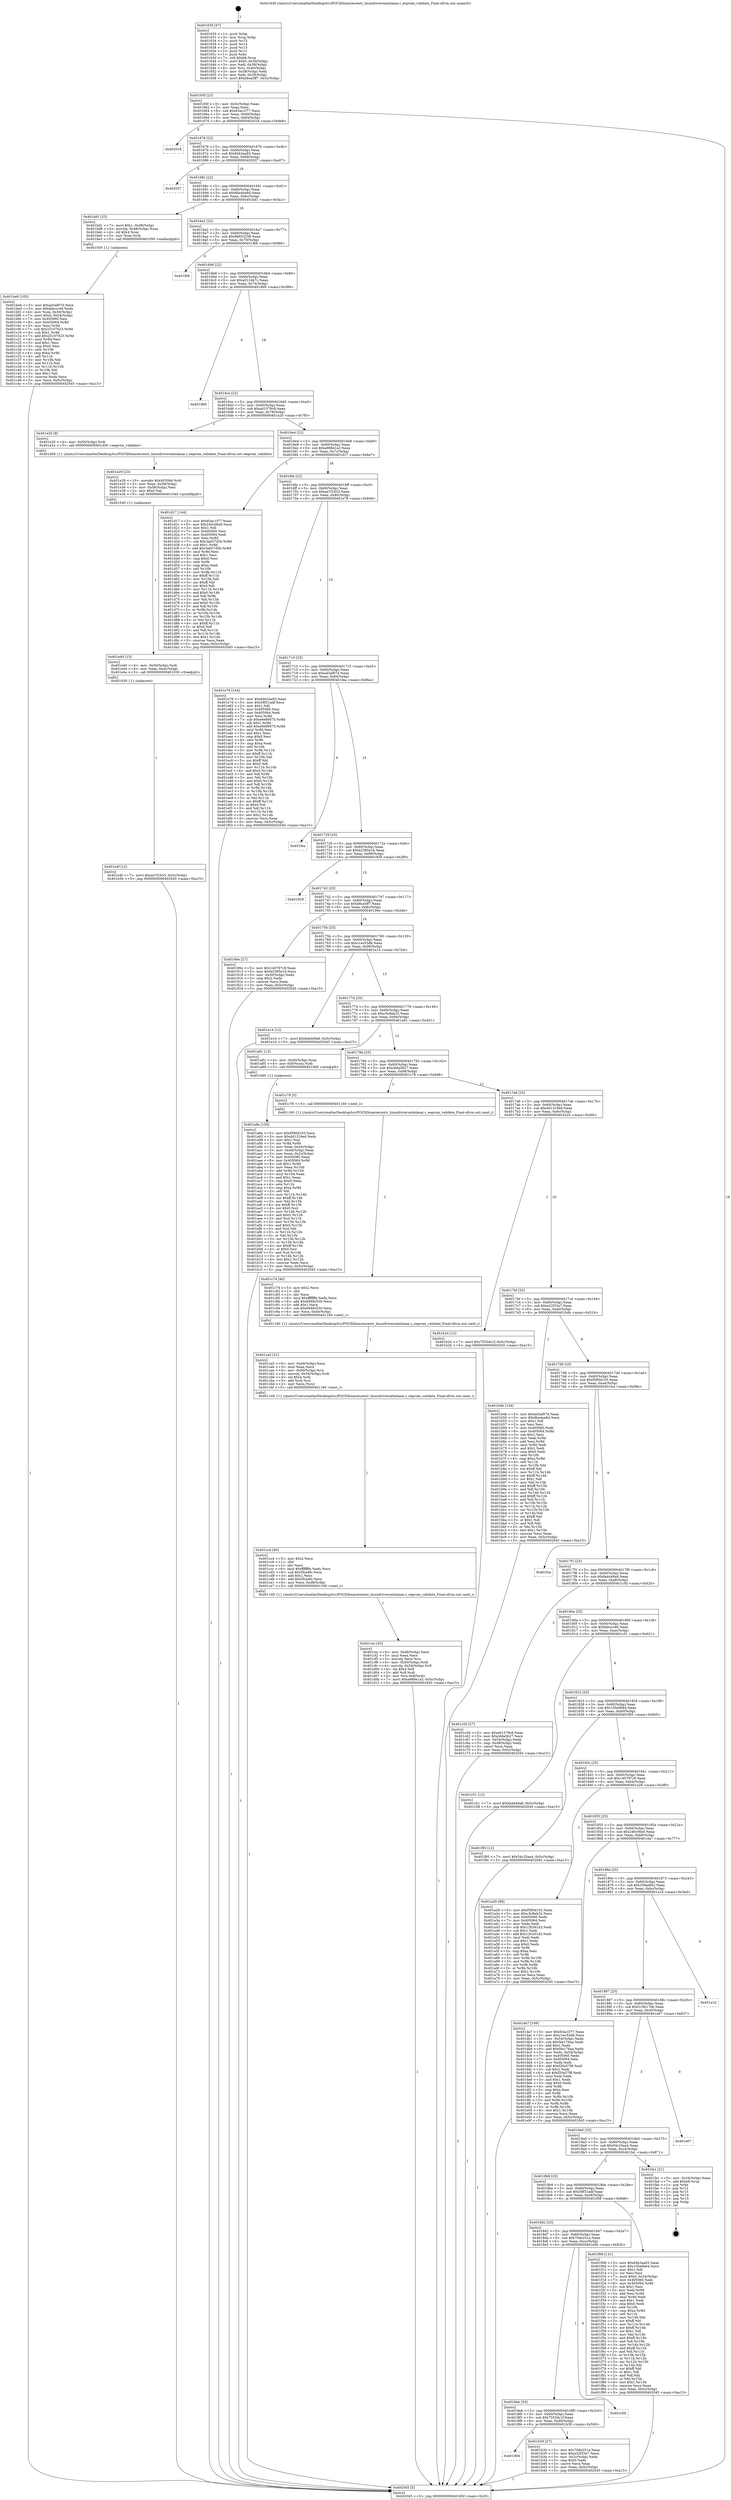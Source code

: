 digraph "0x401630" {
  label = "0x401630 (/mnt/c/Users/mathe/Desktop/tcc/POCII/binaries/extr_linuxdriversatmlanai.c_eeprom_validate_Final-ollvm.out::main(0))"
  labelloc = "t"
  node[shape=record]

  Entry [label="",width=0.3,height=0.3,shape=circle,fillcolor=black,style=filled]
  "0x40165f" [label="{
     0x40165f [23]\l
     | [instrs]\l
     &nbsp;&nbsp;0x40165f \<+3\>: mov -0x5c(%rbp),%eax\l
     &nbsp;&nbsp;0x401662 \<+2\>: mov %eax,%ecx\l
     &nbsp;&nbsp;0x401664 \<+6\>: sub $0x83ac1f77,%ecx\l
     &nbsp;&nbsp;0x40166a \<+3\>: mov %eax,-0x60(%rbp)\l
     &nbsp;&nbsp;0x40166d \<+3\>: mov %ecx,-0x64(%rbp)\l
     &nbsp;&nbsp;0x401670 \<+6\>: je 0000000000402018 \<main+0x9e8\>\l
  }"]
  "0x402018" [label="{
     0x402018\l
  }", style=dashed]
  "0x401676" [label="{
     0x401676 [22]\l
     | [instrs]\l
     &nbsp;&nbsp;0x401676 \<+5\>: jmp 000000000040167b \<main+0x4b\>\l
     &nbsp;&nbsp;0x40167b \<+3\>: mov -0x60(%rbp),%eax\l
     &nbsp;&nbsp;0x40167e \<+5\>: sub $0x84b3aa93,%eax\l
     &nbsp;&nbsp;0x401683 \<+3\>: mov %eax,-0x68(%rbp)\l
     &nbsp;&nbsp;0x401686 \<+6\>: je 0000000000402037 \<main+0xa07\>\l
  }"]
  Exit [label="",width=0.3,height=0.3,shape=circle,fillcolor=black,style=filled,peripheries=2]
  "0x402037" [label="{
     0x402037\l
  }", style=dashed]
  "0x40168c" [label="{
     0x40168c [22]\l
     | [instrs]\l
     &nbsp;&nbsp;0x40168c \<+5\>: jmp 0000000000401691 \<main+0x61\>\l
     &nbsp;&nbsp;0x401691 \<+3\>: mov -0x60(%rbp),%eax\l
     &nbsp;&nbsp;0x401694 \<+5\>: sub $0x8be4ae6d,%eax\l
     &nbsp;&nbsp;0x401699 \<+3\>: mov %eax,-0x6c(%rbp)\l
     &nbsp;&nbsp;0x40169c \<+6\>: je 0000000000401bd1 \<main+0x5a1\>\l
  }"]
  "0x401e4f" [label="{
     0x401e4f [12]\l
     | [instrs]\l
     &nbsp;&nbsp;0x401e4f \<+7\>: movl $0xaa7f1633,-0x5c(%rbp)\l
     &nbsp;&nbsp;0x401e56 \<+5\>: jmp 0000000000402045 \<main+0xa15\>\l
  }"]
  "0x401bd1" [label="{
     0x401bd1 [23]\l
     | [instrs]\l
     &nbsp;&nbsp;0x401bd1 \<+7\>: movl $0x1,-0x48(%rbp)\l
     &nbsp;&nbsp;0x401bd8 \<+4\>: movslq -0x48(%rbp),%rax\l
     &nbsp;&nbsp;0x401bdc \<+4\>: shl $0x4,%rax\l
     &nbsp;&nbsp;0x401be0 \<+3\>: mov %rax,%rdi\l
     &nbsp;&nbsp;0x401be3 \<+5\>: call 0000000000401050 \<malloc@plt\>\l
     | [calls]\l
     &nbsp;&nbsp;0x401050 \{1\} (unknown)\l
  }"]
  "0x4016a2" [label="{
     0x4016a2 [22]\l
     | [instrs]\l
     &nbsp;&nbsp;0x4016a2 \<+5\>: jmp 00000000004016a7 \<main+0x77\>\l
     &nbsp;&nbsp;0x4016a7 \<+3\>: mov -0x60(%rbp),%eax\l
     &nbsp;&nbsp;0x4016aa \<+5\>: sub $0x9b603238,%eax\l
     &nbsp;&nbsp;0x4016af \<+3\>: mov %eax,-0x70(%rbp)\l
     &nbsp;&nbsp;0x4016b2 \<+6\>: je 0000000000401fb6 \<main+0x986\>\l
  }"]
  "0x401e40" [label="{
     0x401e40 [15]\l
     | [instrs]\l
     &nbsp;&nbsp;0x401e40 \<+4\>: mov -0x50(%rbp),%rdi\l
     &nbsp;&nbsp;0x401e44 \<+6\>: mov %eax,-0xdc(%rbp)\l
     &nbsp;&nbsp;0x401e4a \<+5\>: call 0000000000401030 \<free@plt\>\l
     | [calls]\l
     &nbsp;&nbsp;0x401030 \{1\} (unknown)\l
  }"]
  "0x401fb6" [label="{
     0x401fb6\l
  }", style=dashed]
  "0x4016b8" [label="{
     0x4016b8 [22]\l
     | [instrs]\l
     &nbsp;&nbsp;0x4016b8 \<+5\>: jmp 00000000004016bd \<main+0x8d\>\l
     &nbsp;&nbsp;0x4016bd \<+3\>: mov -0x60(%rbp),%eax\l
     &nbsp;&nbsp;0x4016c0 \<+5\>: sub $0xa0124b7c,%eax\l
     &nbsp;&nbsp;0x4016c5 \<+3\>: mov %eax,-0x74(%rbp)\l
     &nbsp;&nbsp;0x4016c8 \<+6\>: je 00000000004019b9 \<main+0x389\>\l
  }"]
  "0x401e29" [label="{
     0x401e29 [23]\l
     | [instrs]\l
     &nbsp;&nbsp;0x401e29 \<+10\>: movabs $0x4030b6,%rdi\l
     &nbsp;&nbsp;0x401e33 \<+3\>: mov %eax,-0x58(%rbp)\l
     &nbsp;&nbsp;0x401e36 \<+3\>: mov -0x58(%rbp),%esi\l
     &nbsp;&nbsp;0x401e39 \<+2\>: mov $0x0,%al\l
     &nbsp;&nbsp;0x401e3b \<+5\>: call 0000000000401040 \<printf@plt\>\l
     | [calls]\l
     &nbsp;&nbsp;0x401040 \{1\} (unknown)\l
  }"]
  "0x4019b9" [label="{
     0x4019b9\l
  }", style=dashed]
  "0x4016ce" [label="{
     0x4016ce [22]\l
     | [instrs]\l
     &nbsp;&nbsp;0x4016ce \<+5\>: jmp 00000000004016d3 \<main+0xa3\>\l
     &nbsp;&nbsp;0x4016d3 \<+3\>: mov -0x60(%rbp),%eax\l
     &nbsp;&nbsp;0x4016d6 \<+5\>: sub $0xa01579c8,%eax\l
     &nbsp;&nbsp;0x4016db \<+3\>: mov %eax,-0x78(%rbp)\l
     &nbsp;&nbsp;0x4016de \<+6\>: je 0000000000401e20 \<main+0x7f0\>\l
  }"]
  "0x401cec" [label="{
     0x401cec [43]\l
     | [instrs]\l
     &nbsp;&nbsp;0x401cec \<+6\>: mov -0xd8(%rbp),%ecx\l
     &nbsp;&nbsp;0x401cf2 \<+3\>: imul %eax,%ecx\l
     &nbsp;&nbsp;0x401cf5 \<+3\>: movslq %ecx,%rsi\l
     &nbsp;&nbsp;0x401cf8 \<+4\>: mov -0x50(%rbp),%rdi\l
     &nbsp;&nbsp;0x401cfc \<+4\>: movslq -0x54(%rbp),%r8\l
     &nbsp;&nbsp;0x401d00 \<+4\>: shl $0x4,%r8\l
     &nbsp;&nbsp;0x401d04 \<+3\>: add %r8,%rdi\l
     &nbsp;&nbsp;0x401d07 \<+4\>: mov %rsi,0x8(%rdi)\l
     &nbsp;&nbsp;0x401d0b \<+7\>: movl $0xa988e1a3,-0x5c(%rbp)\l
     &nbsp;&nbsp;0x401d12 \<+5\>: jmp 0000000000402045 \<main+0xa15\>\l
  }"]
  "0x401e20" [label="{
     0x401e20 [9]\l
     | [instrs]\l
     &nbsp;&nbsp;0x401e20 \<+4\>: mov -0x50(%rbp),%rdi\l
     &nbsp;&nbsp;0x401e24 \<+5\>: call 0000000000401400 \<eeprom_validate\>\l
     | [calls]\l
     &nbsp;&nbsp;0x401400 \{1\} (/mnt/c/Users/mathe/Desktop/tcc/POCII/binaries/extr_linuxdriversatmlanai.c_eeprom_validate_Final-ollvm.out::eeprom_validate)\l
  }"]
  "0x4016e4" [label="{
     0x4016e4 [22]\l
     | [instrs]\l
     &nbsp;&nbsp;0x4016e4 \<+5\>: jmp 00000000004016e9 \<main+0xb9\>\l
     &nbsp;&nbsp;0x4016e9 \<+3\>: mov -0x60(%rbp),%eax\l
     &nbsp;&nbsp;0x4016ec \<+5\>: sub $0xa988e1a3,%eax\l
     &nbsp;&nbsp;0x4016f1 \<+3\>: mov %eax,-0x7c(%rbp)\l
     &nbsp;&nbsp;0x4016f4 \<+6\>: je 0000000000401d17 \<main+0x6e7\>\l
  }"]
  "0x401cc4" [label="{
     0x401cc4 [40]\l
     | [instrs]\l
     &nbsp;&nbsp;0x401cc4 \<+5\>: mov $0x2,%ecx\l
     &nbsp;&nbsp;0x401cc9 \<+1\>: cltd\l
     &nbsp;&nbsp;0x401cca \<+2\>: idiv %ecx\l
     &nbsp;&nbsp;0x401ccc \<+6\>: imul $0xfffffffe,%edx,%ecx\l
     &nbsp;&nbsp;0x401cd2 \<+6\>: sub $0x5fca4fc,%ecx\l
     &nbsp;&nbsp;0x401cd8 \<+3\>: add $0x1,%ecx\l
     &nbsp;&nbsp;0x401cdb \<+6\>: add $0x5fca4fc,%ecx\l
     &nbsp;&nbsp;0x401ce1 \<+6\>: mov %ecx,-0xd8(%rbp)\l
     &nbsp;&nbsp;0x401ce7 \<+5\>: call 0000000000401160 \<next_i\>\l
     | [calls]\l
     &nbsp;&nbsp;0x401160 \{1\} (/mnt/c/Users/mathe/Desktop/tcc/POCII/binaries/extr_linuxdriversatmlanai.c_eeprom_validate_Final-ollvm.out::next_i)\l
  }"]
  "0x401d17" [label="{
     0x401d17 [144]\l
     | [instrs]\l
     &nbsp;&nbsp;0x401d17 \<+5\>: mov $0x83ac1f77,%eax\l
     &nbsp;&nbsp;0x401d1c \<+5\>: mov $0x240c06a0,%ecx\l
     &nbsp;&nbsp;0x401d21 \<+2\>: mov $0x1,%dl\l
     &nbsp;&nbsp;0x401d23 \<+7\>: mov 0x405060,%esi\l
     &nbsp;&nbsp;0x401d2a \<+7\>: mov 0x405064,%edi\l
     &nbsp;&nbsp;0x401d31 \<+3\>: mov %esi,%r8d\l
     &nbsp;&nbsp;0x401d34 \<+7\>: sub $0x3ab57d5b,%r8d\l
     &nbsp;&nbsp;0x401d3b \<+4\>: sub $0x1,%r8d\l
     &nbsp;&nbsp;0x401d3f \<+7\>: add $0x3ab57d5b,%r8d\l
     &nbsp;&nbsp;0x401d46 \<+4\>: imul %r8d,%esi\l
     &nbsp;&nbsp;0x401d4a \<+3\>: and $0x1,%esi\l
     &nbsp;&nbsp;0x401d4d \<+3\>: cmp $0x0,%esi\l
     &nbsp;&nbsp;0x401d50 \<+4\>: sete %r9b\l
     &nbsp;&nbsp;0x401d54 \<+3\>: cmp $0xa,%edi\l
     &nbsp;&nbsp;0x401d57 \<+4\>: setl %r10b\l
     &nbsp;&nbsp;0x401d5b \<+3\>: mov %r9b,%r11b\l
     &nbsp;&nbsp;0x401d5e \<+4\>: xor $0xff,%r11b\l
     &nbsp;&nbsp;0x401d62 \<+3\>: mov %r10b,%bl\l
     &nbsp;&nbsp;0x401d65 \<+3\>: xor $0xff,%bl\l
     &nbsp;&nbsp;0x401d68 \<+3\>: xor $0x0,%dl\l
     &nbsp;&nbsp;0x401d6b \<+3\>: mov %r11b,%r14b\l
     &nbsp;&nbsp;0x401d6e \<+4\>: and $0x0,%r14b\l
     &nbsp;&nbsp;0x401d72 \<+3\>: and %dl,%r9b\l
     &nbsp;&nbsp;0x401d75 \<+3\>: mov %bl,%r15b\l
     &nbsp;&nbsp;0x401d78 \<+4\>: and $0x0,%r15b\l
     &nbsp;&nbsp;0x401d7c \<+3\>: and %dl,%r10b\l
     &nbsp;&nbsp;0x401d7f \<+3\>: or %r9b,%r14b\l
     &nbsp;&nbsp;0x401d82 \<+3\>: or %r10b,%r15b\l
     &nbsp;&nbsp;0x401d85 \<+3\>: xor %r15b,%r14b\l
     &nbsp;&nbsp;0x401d88 \<+3\>: or %bl,%r11b\l
     &nbsp;&nbsp;0x401d8b \<+4\>: xor $0xff,%r11b\l
     &nbsp;&nbsp;0x401d8f \<+3\>: or $0x0,%dl\l
     &nbsp;&nbsp;0x401d92 \<+3\>: and %dl,%r11b\l
     &nbsp;&nbsp;0x401d95 \<+3\>: or %r11b,%r14b\l
     &nbsp;&nbsp;0x401d98 \<+4\>: test $0x1,%r14b\l
     &nbsp;&nbsp;0x401d9c \<+3\>: cmovne %ecx,%eax\l
     &nbsp;&nbsp;0x401d9f \<+3\>: mov %eax,-0x5c(%rbp)\l
     &nbsp;&nbsp;0x401da2 \<+5\>: jmp 0000000000402045 \<main+0xa15\>\l
  }"]
  "0x4016fa" [label="{
     0x4016fa [22]\l
     | [instrs]\l
     &nbsp;&nbsp;0x4016fa \<+5\>: jmp 00000000004016ff \<main+0xcf\>\l
     &nbsp;&nbsp;0x4016ff \<+3\>: mov -0x60(%rbp),%eax\l
     &nbsp;&nbsp;0x401702 \<+5\>: sub $0xaa7f1633,%eax\l
     &nbsp;&nbsp;0x401707 \<+3\>: mov %eax,-0x80(%rbp)\l
     &nbsp;&nbsp;0x40170a \<+6\>: je 0000000000401e78 \<main+0x848\>\l
  }"]
  "0x401ca5" [label="{
     0x401ca5 [31]\l
     | [instrs]\l
     &nbsp;&nbsp;0x401ca5 \<+6\>: mov -0xd4(%rbp),%ecx\l
     &nbsp;&nbsp;0x401cab \<+3\>: imul %eax,%ecx\l
     &nbsp;&nbsp;0x401cae \<+4\>: mov -0x50(%rbp),%rsi\l
     &nbsp;&nbsp;0x401cb2 \<+4\>: movslq -0x54(%rbp),%rdi\l
     &nbsp;&nbsp;0x401cb6 \<+4\>: shl $0x4,%rdi\l
     &nbsp;&nbsp;0x401cba \<+3\>: add %rdi,%rsi\l
     &nbsp;&nbsp;0x401cbd \<+2\>: mov %ecx,(%rsi)\l
     &nbsp;&nbsp;0x401cbf \<+5\>: call 0000000000401160 \<next_i\>\l
     | [calls]\l
     &nbsp;&nbsp;0x401160 \{1\} (/mnt/c/Users/mathe/Desktop/tcc/POCII/binaries/extr_linuxdriversatmlanai.c_eeprom_validate_Final-ollvm.out::next_i)\l
  }"]
  "0x401e78" [label="{
     0x401e78 [144]\l
     | [instrs]\l
     &nbsp;&nbsp;0x401e78 \<+5\>: mov $0x84b3aa93,%eax\l
     &nbsp;&nbsp;0x401e7d \<+5\>: mov $0x58f31adf,%ecx\l
     &nbsp;&nbsp;0x401e82 \<+2\>: mov $0x1,%dl\l
     &nbsp;&nbsp;0x401e84 \<+7\>: mov 0x405060,%esi\l
     &nbsp;&nbsp;0x401e8b \<+7\>: mov 0x405064,%edi\l
     &nbsp;&nbsp;0x401e92 \<+3\>: mov %esi,%r8d\l
     &nbsp;&nbsp;0x401e95 \<+7\>: sub $0xe6e89075,%r8d\l
     &nbsp;&nbsp;0x401e9c \<+4\>: sub $0x1,%r8d\l
     &nbsp;&nbsp;0x401ea0 \<+7\>: add $0xe6e89075,%r8d\l
     &nbsp;&nbsp;0x401ea7 \<+4\>: imul %r8d,%esi\l
     &nbsp;&nbsp;0x401eab \<+3\>: and $0x1,%esi\l
     &nbsp;&nbsp;0x401eae \<+3\>: cmp $0x0,%esi\l
     &nbsp;&nbsp;0x401eb1 \<+4\>: sete %r9b\l
     &nbsp;&nbsp;0x401eb5 \<+3\>: cmp $0xa,%edi\l
     &nbsp;&nbsp;0x401eb8 \<+4\>: setl %r10b\l
     &nbsp;&nbsp;0x401ebc \<+3\>: mov %r9b,%r11b\l
     &nbsp;&nbsp;0x401ebf \<+4\>: xor $0xff,%r11b\l
     &nbsp;&nbsp;0x401ec3 \<+3\>: mov %r10b,%bl\l
     &nbsp;&nbsp;0x401ec6 \<+3\>: xor $0xff,%bl\l
     &nbsp;&nbsp;0x401ec9 \<+3\>: xor $0x0,%dl\l
     &nbsp;&nbsp;0x401ecc \<+3\>: mov %r11b,%r14b\l
     &nbsp;&nbsp;0x401ecf \<+4\>: and $0x0,%r14b\l
     &nbsp;&nbsp;0x401ed3 \<+3\>: and %dl,%r9b\l
     &nbsp;&nbsp;0x401ed6 \<+3\>: mov %bl,%r15b\l
     &nbsp;&nbsp;0x401ed9 \<+4\>: and $0x0,%r15b\l
     &nbsp;&nbsp;0x401edd \<+3\>: and %dl,%r10b\l
     &nbsp;&nbsp;0x401ee0 \<+3\>: or %r9b,%r14b\l
     &nbsp;&nbsp;0x401ee3 \<+3\>: or %r10b,%r15b\l
     &nbsp;&nbsp;0x401ee6 \<+3\>: xor %r15b,%r14b\l
     &nbsp;&nbsp;0x401ee9 \<+3\>: or %bl,%r11b\l
     &nbsp;&nbsp;0x401eec \<+4\>: xor $0xff,%r11b\l
     &nbsp;&nbsp;0x401ef0 \<+3\>: or $0x0,%dl\l
     &nbsp;&nbsp;0x401ef3 \<+3\>: and %dl,%r11b\l
     &nbsp;&nbsp;0x401ef6 \<+3\>: or %r11b,%r14b\l
     &nbsp;&nbsp;0x401ef9 \<+4\>: test $0x1,%r14b\l
     &nbsp;&nbsp;0x401efd \<+3\>: cmovne %ecx,%eax\l
     &nbsp;&nbsp;0x401f00 \<+3\>: mov %eax,-0x5c(%rbp)\l
     &nbsp;&nbsp;0x401f03 \<+5\>: jmp 0000000000402045 \<main+0xa15\>\l
  }"]
  "0x401710" [label="{
     0x401710 [25]\l
     | [instrs]\l
     &nbsp;&nbsp;0x401710 \<+5\>: jmp 0000000000401715 \<main+0xe5\>\l
     &nbsp;&nbsp;0x401715 \<+3\>: mov -0x60(%rbp),%eax\l
     &nbsp;&nbsp;0x401718 \<+5\>: sub $0xad3af07d,%eax\l
     &nbsp;&nbsp;0x40171d \<+6\>: mov %eax,-0x84(%rbp)\l
     &nbsp;&nbsp;0x401723 \<+6\>: je 0000000000401fea \<main+0x9ba\>\l
  }"]
  "0x401c7d" [label="{
     0x401c7d [40]\l
     | [instrs]\l
     &nbsp;&nbsp;0x401c7d \<+5\>: mov $0x2,%ecx\l
     &nbsp;&nbsp;0x401c82 \<+1\>: cltd\l
     &nbsp;&nbsp;0x401c83 \<+2\>: idiv %ecx\l
     &nbsp;&nbsp;0x401c85 \<+6\>: imul $0xfffffffe,%edx,%ecx\l
     &nbsp;&nbsp;0x401c8b \<+6\>: add $0x6849c530,%ecx\l
     &nbsp;&nbsp;0x401c91 \<+3\>: add $0x1,%ecx\l
     &nbsp;&nbsp;0x401c94 \<+6\>: sub $0x6849c530,%ecx\l
     &nbsp;&nbsp;0x401c9a \<+6\>: mov %ecx,-0xd4(%rbp)\l
     &nbsp;&nbsp;0x401ca0 \<+5\>: call 0000000000401160 \<next_i\>\l
     | [calls]\l
     &nbsp;&nbsp;0x401160 \{1\} (/mnt/c/Users/mathe/Desktop/tcc/POCII/binaries/extr_linuxdriversatmlanai.c_eeprom_validate_Final-ollvm.out::next_i)\l
  }"]
  "0x401fea" [label="{
     0x401fea\l
  }", style=dashed]
  "0x401729" [label="{
     0x401729 [25]\l
     | [instrs]\l
     &nbsp;&nbsp;0x401729 \<+5\>: jmp 000000000040172e \<main+0xfe\>\l
     &nbsp;&nbsp;0x40172e \<+3\>: mov -0x60(%rbp),%eax\l
     &nbsp;&nbsp;0x401731 \<+5\>: sub $0xb2395e1b,%eax\l
     &nbsp;&nbsp;0x401736 \<+6\>: mov %eax,-0x88(%rbp)\l
     &nbsp;&nbsp;0x40173c \<+6\>: je 0000000000401929 \<main+0x2f9\>\l
  }"]
  "0x401be8" [label="{
     0x401be8 [105]\l
     | [instrs]\l
     &nbsp;&nbsp;0x401be8 \<+5\>: mov $0xad3af07d,%ecx\l
     &nbsp;&nbsp;0x401bed \<+5\>: mov $0xfabccc46,%edx\l
     &nbsp;&nbsp;0x401bf2 \<+4\>: mov %rax,-0x50(%rbp)\l
     &nbsp;&nbsp;0x401bf6 \<+7\>: movl $0x0,-0x54(%rbp)\l
     &nbsp;&nbsp;0x401bfd \<+7\>: mov 0x405060,%esi\l
     &nbsp;&nbsp;0x401c04 \<+8\>: mov 0x405064,%r8d\l
     &nbsp;&nbsp;0x401c0c \<+3\>: mov %esi,%r9d\l
     &nbsp;&nbsp;0x401c0f \<+7\>: sub $0x25107023,%r9d\l
     &nbsp;&nbsp;0x401c16 \<+4\>: sub $0x1,%r9d\l
     &nbsp;&nbsp;0x401c1a \<+7\>: add $0x25107023,%r9d\l
     &nbsp;&nbsp;0x401c21 \<+4\>: imul %r9d,%esi\l
     &nbsp;&nbsp;0x401c25 \<+3\>: and $0x1,%esi\l
     &nbsp;&nbsp;0x401c28 \<+3\>: cmp $0x0,%esi\l
     &nbsp;&nbsp;0x401c2b \<+4\>: sete %r10b\l
     &nbsp;&nbsp;0x401c2f \<+4\>: cmp $0xa,%r8d\l
     &nbsp;&nbsp;0x401c33 \<+4\>: setl %r11b\l
     &nbsp;&nbsp;0x401c37 \<+3\>: mov %r10b,%bl\l
     &nbsp;&nbsp;0x401c3a \<+3\>: and %r11b,%bl\l
     &nbsp;&nbsp;0x401c3d \<+3\>: xor %r11b,%r10b\l
     &nbsp;&nbsp;0x401c40 \<+3\>: or %r10b,%bl\l
     &nbsp;&nbsp;0x401c43 \<+3\>: test $0x1,%bl\l
     &nbsp;&nbsp;0x401c46 \<+3\>: cmovne %edx,%ecx\l
     &nbsp;&nbsp;0x401c49 \<+3\>: mov %ecx,-0x5c(%rbp)\l
     &nbsp;&nbsp;0x401c4c \<+5\>: jmp 0000000000402045 \<main+0xa15\>\l
  }"]
  "0x401929" [label="{
     0x401929\l
  }", style=dashed]
  "0x401742" [label="{
     0x401742 [25]\l
     | [instrs]\l
     &nbsp;&nbsp;0x401742 \<+5\>: jmp 0000000000401747 \<main+0x117\>\l
     &nbsp;&nbsp;0x401747 \<+3\>: mov -0x60(%rbp),%eax\l
     &nbsp;&nbsp;0x40174a \<+5\>: sub $0xb8ca5ff7,%eax\l
     &nbsp;&nbsp;0x40174f \<+6\>: mov %eax,-0x8c(%rbp)\l
     &nbsp;&nbsp;0x401755 \<+6\>: je 000000000040190e \<main+0x2de\>\l
  }"]
  "0x401904" [label="{
     0x401904\l
  }", style=dashed]
  "0x40190e" [label="{
     0x40190e [27]\l
     | [instrs]\l
     &nbsp;&nbsp;0x40190e \<+5\>: mov $0x140797c9,%eax\l
     &nbsp;&nbsp;0x401913 \<+5\>: mov $0xb2395e1b,%ecx\l
     &nbsp;&nbsp;0x401918 \<+3\>: mov -0x30(%rbp),%edx\l
     &nbsp;&nbsp;0x40191b \<+3\>: cmp $0x2,%edx\l
     &nbsp;&nbsp;0x40191e \<+3\>: cmovne %ecx,%eax\l
     &nbsp;&nbsp;0x401921 \<+3\>: mov %eax,-0x5c(%rbp)\l
     &nbsp;&nbsp;0x401924 \<+5\>: jmp 0000000000402045 \<main+0xa15\>\l
  }"]
  "0x40175b" [label="{
     0x40175b [25]\l
     | [instrs]\l
     &nbsp;&nbsp;0x40175b \<+5\>: jmp 0000000000401760 \<main+0x130\>\l
     &nbsp;&nbsp;0x401760 \<+3\>: mov -0x60(%rbp),%eax\l
     &nbsp;&nbsp;0x401763 \<+5\>: sub $0xc1ec53db,%eax\l
     &nbsp;&nbsp;0x401768 \<+6\>: mov %eax,-0x90(%rbp)\l
     &nbsp;&nbsp;0x40176e \<+6\>: je 0000000000401e14 \<main+0x7e4\>\l
  }"]
  "0x402045" [label="{
     0x402045 [5]\l
     | [instrs]\l
     &nbsp;&nbsp;0x402045 \<+5\>: jmp 000000000040165f \<main+0x2f\>\l
  }"]
  "0x401630" [label="{
     0x401630 [47]\l
     | [instrs]\l
     &nbsp;&nbsp;0x401630 \<+1\>: push %rbp\l
     &nbsp;&nbsp;0x401631 \<+3\>: mov %rsp,%rbp\l
     &nbsp;&nbsp;0x401634 \<+2\>: push %r15\l
     &nbsp;&nbsp;0x401636 \<+2\>: push %r14\l
     &nbsp;&nbsp;0x401638 \<+2\>: push %r13\l
     &nbsp;&nbsp;0x40163a \<+2\>: push %r12\l
     &nbsp;&nbsp;0x40163c \<+1\>: push %rbx\l
     &nbsp;&nbsp;0x40163d \<+7\>: sub $0xb8,%rsp\l
     &nbsp;&nbsp;0x401644 \<+7\>: movl $0x0,-0x34(%rbp)\l
     &nbsp;&nbsp;0x40164b \<+3\>: mov %edi,-0x38(%rbp)\l
     &nbsp;&nbsp;0x40164e \<+4\>: mov %rsi,-0x40(%rbp)\l
     &nbsp;&nbsp;0x401652 \<+3\>: mov -0x38(%rbp),%edi\l
     &nbsp;&nbsp;0x401655 \<+3\>: mov %edi,-0x30(%rbp)\l
     &nbsp;&nbsp;0x401658 \<+7\>: movl $0xb8ca5ff7,-0x5c(%rbp)\l
  }"]
  "0x401b30" [label="{
     0x401b30 [27]\l
     | [instrs]\l
     &nbsp;&nbsp;0x401b30 \<+5\>: mov $0x70de251a,%eax\l
     &nbsp;&nbsp;0x401b35 \<+5\>: mov $0xe22f33e7,%ecx\l
     &nbsp;&nbsp;0x401b3a \<+3\>: mov -0x2c(%rbp),%edx\l
     &nbsp;&nbsp;0x401b3d \<+3\>: cmp $0x0,%edx\l
     &nbsp;&nbsp;0x401b40 \<+3\>: cmove %ecx,%eax\l
     &nbsp;&nbsp;0x401b43 \<+3\>: mov %eax,-0x5c(%rbp)\l
     &nbsp;&nbsp;0x401b46 \<+5\>: jmp 0000000000402045 \<main+0xa15\>\l
  }"]
  "0x401e14" [label="{
     0x401e14 [12]\l
     | [instrs]\l
     &nbsp;&nbsp;0x401e14 \<+7\>: movl $0xfa4d49a8,-0x5c(%rbp)\l
     &nbsp;&nbsp;0x401e1b \<+5\>: jmp 0000000000402045 \<main+0xa15\>\l
  }"]
  "0x401774" [label="{
     0x401774 [25]\l
     | [instrs]\l
     &nbsp;&nbsp;0x401774 \<+5\>: jmp 0000000000401779 \<main+0x149\>\l
     &nbsp;&nbsp;0x401779 \<+3\>: mov -0x60(%rbp),%eax\l
     &nbsp;&nbsp;0x40177c \<+5\>: sub $0xc5c8eb32,%eax\l
     &nbsp;&nbsp;0x401781 \<+6\>: mov %eax,-0x94(%rbp)\l
     &nbsp;&nbsp;0x401787 \<+6\>: je 0000000000401a81 \<main+0x451\>\l
  }"]
  "0x4018eb" [label="{
     0x4018eb [25]\l
     | [instrs]\l
     &nbsp;&nbsp;0x4018eb \<+5\>: jmp 00000000004018f0 \<main+0x2c0\>\l
     &nbsp;&nbsp;0x4018f0 \<+3\>: mov -0x60(%rbp),%eax\l
     &nbsp;&nbsp;0x4018f3 \<+5\>: sub $0x7553dc1f,%eax\l
     &nbsp;&nbsp;0x4018f8 \<+6\>: mov %eax,-0xd0(%rbp)\l
     &nbsp;&nbsp;0x4018fe \<+6\>: je 0000000000401b30 \<main+0x500\>\l
  }"]
  "0x401a81" [label="{
     0x401a81 [13]\l
     | [instrs]\l
     &nbsp;&nbsp;0x401a81 \<+4\>: mov -0x40(%rbp),%rax\l
     &nbsp;&nbsp;0x401a85 \<+4\>: mov 0x8(%rax),%rdi\l
     &nbsp;&nbsp;0x401a89 \<+5\>: call 0000000000401060 \<atoi@plt\>\l
     | [calls]\l
     &nbsp;&nbsp;0x401060 \{1\} (unknown)\l
  }"]
  "0x40178d" [label="{
     0x40178d [25]\l
     | [instrs]\l
     &nbsp;&nbsp;0x40178d \<+5\>: jmp 0000000000401792 \<main+0x162\>\l
     &nbsp;&nbsp;0x401792 \<+3\>: mov -0x60(%rbp),%eax\l
     &nbsp;&nbsp;0x401795 \<+5\>: sub $0xc6da5b27,%eax\l
     &nbsp;&nbsp;0x40179a \<+6\>: mov %eax,-0x98(%rbp)\l
     &nbsp;&nbsp;0x4017a0 \<+6\>: je 0000000000401c78 \<main+0x648\>\l
  }"]
  "0x401e5b" [label="{
     0x401e5b\l
  }", style=dashed]
  "0x401c78" [label="{
     0x401c78 [5]\l
     | [instrs]\l
     &nbsp;&nbsp;0x401c78 \<+5\>: call 0000000000401160 \<next_i\>\l
     | [calls]\l
     &nbsp;&nbsp;0x401160 \{1\} (/mnt/c/Users/mathe/Desktop/tcc/POCII/binaries/extr_linuxdriversatmlanai.c_eeprom_validate_Final-ollvm.out::next_i)\l
  }"]
  "0x4017a6" [label="{
     0x4017a6 [25]\l
     | [instrs]\l
     &nbsp;&nbsp;0x4017a6 \<+5\>: jmp 00000000004017ab \<main+0x17b\>\l
     &nbsp;&nbsp;0x4017ab \<+3\>: mov -0x60(%rbp),%eax\l
     &nbsp;&nbsp;0x4017ae \<+5\>: sub $0xdd1319ed,%eax\l
     &nbsp;&nbsp;0x4017b3 \<+6\>: mov %eax,-0x9c(%rbp)\l
     &nbsp;&nbsp;0x4017b9 \<+6\>: je 0000000000401b24 \<main+0x4f4\>\l
  }"]
  "0x4018d2" [label="{
     0x4018d2 [25]\l
     | [instrs]\l
     &nbsp;&nbsp;0x4018d2 \<+5\>: jmp 00000000004018d7 \<main+0x2a7\>\l
     &nbsp;&nbsp;0x4018d7 \<+3\>: mov -0x60(%rbp),%eax\l
     &nbsp;&nbsp;0x4018da \<+5\>: sub $0x70de251a,%eax\l
     &nbsp;&nbsp;0x4018df \<+6\>: mov %eax,-0xcc(%rbp)\l
     &nbsp;&nbsp;0x4018e5 \<+6\>: je 0000000000401e5b \<main+0x82b\>\l
  }"]
  "0x401b24" [label="{
     0x401b24 [12]\l
     | [instrs]\l
     &nbsp;&nbsp;0x401b24 \<+7\>: movl $0x7553dc1f,-0x5c(%rbp)\l
     &nbsp;&nbsp;0x401b2b \<+5\>: jmp 0000000000402045 \<main+0xa15\>\l
  }"]
  "0x4017bf" [label="{
     0x4017bf [25]\l
     | [instrs]\l
     &nbsp;&nbsp;0x4017bf \<+5\>: jmp 00000000004017c4 \<main+0x194\>\l
     &nbsp;&nbsp;0x4017c4 \<+3\>: mov -0x60(%rbp),%eax\l
     &nbsp;&nbsp;0x4017c7 \<+5\>: sub $0xe22f33e7,%eax\l
     &nbsp;&nbsp;0x4017cc \<+6\>: mov %eax,-0xa0(%rbp)\l
     &nbsp;&nbsp;0x4017d2 \<+6\>: je 0000000000401b4b \<main+0x51b\>\l
  }"]
  "0x401f08" [label="{
     0x401f08 [141]\l
     | [instrs]\l
     &nbsp;&nbsp;0x401f08 \<+5\>: mov $0x84b3aa93,%eax\l
     &nbsp;&nbsp;0x401f0d \<+5\>: mov $0x105e0b64,%ecx\l
     &nbsp;&nbsp;0x401f12 \<+2\>: mov $0x1,%dl\l
     &nbsp;&nbsp;0x401f14 \<+2\>: xor %esi,%esi\l
     &nbsp;&nbsp;0x401f16 \<+7\>: movl $0x0,-0x34(%rbp)\l
     &nbsp;&nbsp;0x401f1d \<+7\>: mov 0x405060,%edi\l
     &nbsp;&nbsp;0x401f24 \<+8\>: mov 0x405064,%r8d\l
     &nbsp;&nbsp;0x401f2c \<+3\>: sub $0x1,%esi\l
     &nbsp;&nbsp;0x401f2f \<+3\>: mov %edi,%r9d\l
     &nbsp;&nbsp;0x401f32 \<+3\>: add %esi,%r9d\l
     &nbsp;&nbsp;0x401f35 \<+4\>: imul %r9d,%edi\l
     &nbsp;&nbsp;0x401f39 \<+3\>: and $0x1,%edi\l
     &nbsp;&nbsp;0x401f3c \<+3\>: cmp $0x0,%edi\l
     &nbsp;&nbsp;0x401f3f \<+4\>: sete %r10b\l
     &nbsp;&nbsp;0x401f43 \<+4\>: cmp $0xa,%r8d\l
     &nbsp;&nbsp;0x401f47 \<+4\>: setl %r11b\l
     &nbsp;&nbsp;0x401f4b \<+3\>: mov %r10b,%bl\l
     &nbsp;&nbsp;0x401f4e \<+3\>: xor $0xff,%bl\l
     &nbsp;&nbsp;0x401f51 \<+3\>: mov %r11b,%r14b\l
     &nbsp;&nbsp;0x401f54 \<+4\>: xor $0xff,%r14b\l
     &nbsp;&nbsp;0x401f58 \<+3\>: xor $0x1,%dl\l
     &nbsp;&nbsp;0x401f5b \<+3\>: mov %bl,%r15b\l
     &nbsp;&nbsp;0x401f5e \<+4\>: and $0xff,%r15b\l
     &nbsp;&nbsp;0x401f62 \<+3\>: and %dl,%r10b\l
     &nbsp;&nbsp;0x401f65 \<+3\>: mov %r14b,%r12b\l
     &nbsp;&nbsp;0x401f68 \<+4\>: and $0xff,%r12b\l
     &nbsp;&nbsp;0x401f6c \<+3\>: and %dl,%r11b\l
     &nbsp;&nbsp;0x401f6f \<+3\>: or %r10b,%r15b\l
     &nbsp;&nbsp;0x401f72 \<+3\>: or %r11b,%r12b\l
     &nbsp;&nbsp;0x401f75 \<+3\>: xor %r12b,%r15b\l
     &nbsp;&nbsp;0x401f78 \<+3\>: or %r14b,%bl\l
     &nbsp;&nbsp;0x401f7b \<+3\>: xor $0xff,%bl\l
     &nbsp;&nbsp;0x401f7e \<+3\>: or $0x1,%dl\l
     &nbsp;&nbsp;0x401f81 \<+2\>: and %dl,%bl\l
     &nbsp;&nbsp;0x401f83 \<+3\>: or %bl,%r15b\l
     &nbsp;&nbsp;0x401f86 \<+4\>: test $0x1,%r15b\l
     &nbsp;&nbsp;0x401f8a \<+3\>: cmovne %ecx,%eax\l
     &nbsp;&nbsp;0x401f8d \<+3\>: mov %eax,-0x5c(%rbp)\l
     &nbsp;&nbsp;0x401f90 \<+5\>: jmp 0000000000402045 \<main+0xa15\>\l
  }"]
  "0x401b4b" [label="{
     0x401b4b [134]\l
     | [instrs]\l
     &nbsp;&nbsp;0x401b4b \<+5\>: mov $0xad3af07d,%eax\l
     &nbsp;&nbsp;0x401b50 \<+5\>: mov $0x8be4ae6d,%ecx\l
     &nbsp;&nbsp;0x401b55 \<+2\>: mov $0x1,%dl\l
     &nbsp;&nbsp;0x401b57 \<+2\>: xor %esi,%esi\l
     &nbsp;&nbsp;0x401b59 \<+7\>: mov 0x405060,%edi\l
     &nbsp;&nbsp;0x401b60 \<+8\>: mov 0x405064,%r8d\l
     &nbsp;&nbsp;0x401b68 \<+3\>: sub $0x1,%esi\l
     &nbsp;&nbsp;0x401b6b \<+3\>: mov %edi,%r9d\l
     &nbsp;&nbsp;0x401b6e \<+3\>: add %esi,%r9d\l
     &nbsp;&nbsp;0x401b71 \<+4\>: imul %r9d,%edi\l
     &nbsp;&nbsp;0x401b75 \<+3\>: and $0x1,%edi\l
     &nbsp;&nbsp;0x401b78 \<+3\>: cmp $0x0,%edi\l
     &nbsp;&nbsp;0x401b7b \<+4\>: sete %r10b\l
     &nbsp;&nbsp;0x401b7f \<+4\>: cmp $0xa,%r8d\l
     &nbsp;&nbsp;0x401b83 \<+4\>: setl %r11b\l
     &nbsp;&nbsp;0x401b87 \<+3\>: mov %r10b,%bl\l
     &nbsp;&nbsp;0x401b8a \<+3\>: xor $0xff,%bl\l
     &nbsp;&nbsp;0x401b8d \<+3\>: mov %r11b,%r14b\l
     &nbsp;&nbsp;0x401b90 \<+4\>: xor $0xff,%r14b\l
     &nbsp;&nbsp;0x401b94 \<+3\>: xor $0x1,%dl\l
     &nbsp;&nbsp;0x401b97 \<+3\>: mov %bl,%r15b\l
     &nbsp;&nbsp;0x401b9a \<+4\>: and $0xff,%r15b\l
     &nbsp;&nbsp;0x401b9e \<+3\>: and %dl,%r10b\l
     &nbsp;&nbsp;0x401ba1 \<+3\>: mov %r14b,%r12b\l
     &nbsp;&nbsp;0x401ba4 \<+4\>: and $0xff,%r12b\l
     &nbsp;&nbsp;0x401ba8 \<+3\>: and %dl,%r11b\l
     &nbsp;&nbsp;0x401bab \<+3\>: or %r10b,%r15b\l
     &nbsp;&nbsp;0x401bae \<+3\>: or %r11b,%r12b\l
     &nbsp;&nbsp;0x401bb1 \<+3\>: xor %r12b,%r15b\l
     &nbsp;&nbsp;0x401bb4 \<+3\>: or %r14b,%bl\l
     &nbsp;&nbsp;0x401bb7 \<+3\>: xor $0xff,%bl\l
     &nbsp;&nbsp;0x401bba \<+3\>: or $0x1,%dl\l
     &nbsp;&nbsp;0x401bbd \<+2\>: and %dl,%bl\l
     &nbsp;&nbsp;0x401bbf \<+3\>: or %bl,%r15b\l
     &nbsp;&nbsp;0x401bc2 \<+4\>: test $0x1,%r15b\l
     &nbsp;&nbsp;0x401bc6 \<+3\>: cmovne %ecx,%eax\l
     &nbsp;&nbsp;0x401bc9 \<+3\>: mov %eax,-0x5c(%rbp)\l
     &nbsp;&nbsp;0x401bcc \<+5\>: jmp 0000000000402045 \<main+0xa15\>\l
  }"]
  "0x4017d8" [label="{
     0x4017d8 [25]\l
     | [instrs]\l
     &nbsp;&nbsp;0x4017d8 \<+5\>: jmp 00000000004017dd \<main+0x1ad\>\l
     &nbsp;&nbsp;0x4017dd \<+3\>: mov -0x60(%rbp),%eax\l
     &nbsp;&nbsp;0x4017e0 \<+5\>: sub $0xf580d103,%eax\l
     &nbsp;&nbsp;0x4017e5 \<+6\>: mov %eax,-0xa4(%rbp)\l
     &nbsp;&nbsp;0x4017eb \<+6\>: je 0000000000401fce \<main+0x99e\>\l
  }"]
  "0x4018b9" [label="{
     0x4018b9 [25]\l
     | [instrs]\l
     &nbsp;&nbsp;0x4018b9 \<+5\>: jmp 00000000004018be \<main+0x28e\>\l
     &nbsp;&nbsp;0x4018be \<+3\>: mov -0x60(%rbp),%eax\l
     &nbsp;&nbsp;0x4018c1 \<+5\>: sub $0x58f31adf,%eax\l
     &nbsp;&nbsp;0x4018c6 \<+6\>: mov %eax,-0xc8(%rbp)\l
     &nbsp;&nbsp;0x4018cc \<+6\>: je 0000000000401f08 \<main+0x8d8\>\l
  }"]
  "0x401fce" [label="{
     0x401fce\l
  }", style=dashed]
  "0x4017f1" [label="{
     0x4017f1 [25]\l
     | [instrs]\l
     &nbsp;&nbsp;0x4017f1 \<+5\>: jmp 00000000004017f6 \<main+0x1c6\>\l
     &nbsp;&nbsp;0x4017f6 \<+3\>: mov -0x60(%rbp),%eax\l
     &nbsp;&nbsp;0x4017f9 \<+5\>: sub $0xfa4d49a8,%eax\l
     &nbsp;&nbsp;0x4017fe \<+6\>: mov %eax,-0xa8(%rbp)\l
     &nbsp;&nbsp;0x401804 \<+6\>: je 0000000000401c5d \<main+0x62d\>\l
  }"]
  "0x401fa1" [label="{
     0x401fa1 [21]\l
     | [instrs]\l
     &nbsp;&nbsp;0x401fa1 \<+3\>: mov -0x34(%rbp),%eax\l
     &nbsp;&nbsp;0x401fa4 \<+7\>: add $0xb8,%rsp\l
     &nbsp;&nbsp;0x401fab \<+1\>: pop %rbx\l
     &nbsp;&nbsp;0x401fac \<+2\>: pop %r12\l
     &nbsp;&nbsp;0x401fae \<+2\>: pop %r13\l
     &nbsp;&nbsp;0x401fb0 \<+2\>: pop %r14\l
     &nbsp;&nbsp;0x401fb2 \<+2\>: pop %r15\l
     &nbsp;&nbsp;0x401fb4 \<+1\>: pop %rbp\l
     &nbsp;&nbsp;0x401fb5 \<+1\>: ret\l
  }"]
  "0x401c5d" [label="{
     0x401c5d [27]\l
     | [instrs]\l
     &nbsp;&nbsp;0x401c5d \<+5\>: mov $0xa01579c8,%eax\l
     &nbsp;&nbsp;0x401c62 \<+5\>: mov $0xc6da5b27,%ecx\l
     &nbsp;&nbsp;0x401c67 \<+3\>: mov -0x54(%rbp),%edx\l
     &nbsp;&nbsp;0x401c6a \<+3\>: cmp -0x48(%rbp),%edx\l
     &nbsp;&nbsp;0x401c6d \<+3\>: cmovl %ecx,%eax\l
     &nbsp;&nbsp;0x401c70 \<+3\>: mov %eax,-0x5c(%rbp)\l
     &nbsp;&nbsp;0x401c73 \<+5\>: jmp 0000000000402045 \<main+0xa15\>\l
  }"]
  "0x40180a" [label="{
     0x40180a [25]\l
     | [instrs]\l
     &nbsp;&nbsp;0x40180a \<+5\>: jmp 000000000040180f \<main+0x1df\>\l
     &nbsp;&nbsp;0x40180f \<+3\>: mov -0x60(%rbp),%eax\l
     &nbsp;&nbsp;0x401812 \<+5\>: sub $0xfabccc46,%eax\l
     &nbsp;&nbsp;0x401817 \<+6\>: mov %eax,-0xac(%rbp)\l
     &nbsp;&nbsp;0x40181d \<+6\>: je 0000000000401c51 \<main+0x621\>\l
  }"]
  "0x4018a0" [label="{
     0x4018a0 [25]\l
     | [instrs]\l
     &nbsp;&nbsp;0x4018a0 \<+5\>: jmp 00000000004018a5 \<main+0x275\>\l
     &nbsp;&nbsp;0x4018a5 \<+3\>: mov -0x60(%rbp),%eax\l
     &nbsp;&nbsp;0x4018a8 \<+5\>: sub $0x54c25aa4,%eax\l
     &nbsp;&nbsp;0x4018ad \<+6\>: mov %eax,-0xc4(%rbp)\l
     &nbsp;&nbsp;0x4018b3 \<+6\>: je 0000000000401fa1 \<main+0x971\>\l
  }"]
  "0x401c51" [label="{
     0x401c51 [12]\l
     | [instrs]\l
     &nbsp;&nbsp;0x401c51 \<+7\>: movl $0xfa4d49a8,-0x5c(%rbp)\l
     &nbsp;&nbsp;0x401c58 \<+5\>: jmp 0000000000402045 \<main+0xa15\>\l
  }"]
  "0x401823" [label="{
     0x401823 [25]\l
     | [instrs]\l
     &nbsp;&nbsp;0x401823 \<+5\>: jmp 0000000000401828 \<main+0x1f8\>\l
     &nbsp;&nbsp;0x401828 \<+3\>: mov -0x60(%rbp),%eax\l
     &nbsp;&nbsp;0x40182b \<+5\>: sub $0x105e0b64,%eax\l
     &nbsp;&nbsp;0x401830 \<+6\>: mov %eax,-0xb0(%rbp)\l
     &nbsp;&nbsp;0x401836 \<+6\>: je 0000000000401f95 \<main+0x965\>\l
  }"]
  "0x401e67" [label="{
     0x401e67\l
  }", style=dashed]
  "0x401f95" [label="{
     0x401f95 [12]\l
     | [instrs]\l
     &nbsp;&nbsp;0x401f95 \<+7\>: movl $0x54c25aa4,-0x5c(%rbp)\l
     &nbsp;&nbsp;0x401f9c \<+5\>: jmp 0000000000402045 \<main+0xa15\>\l
  }"]
  "0x40183c" [label="{
     0x40183c [25]\l
     | [instrs]\l
     &nbsp;&nbsp;0x40183c \<+5\>: jmp 0000000000401841 \<main+0x211\>\l
     &nbsp;&nbsp;0x401841 \<+3\>: mov -0x60(%rbp),%eax\l
     &nbsp;&nbsp;0x401844 \<+5\>: sub $0x140797c9,%eax\l
     &nbsp;&nbsp;0x401849 \<+6\>: mov %eax,-0xb4(%rbp)\l
     &nbsp;&nbsp;0x40184f \<+6\>: je 0000000000401a29 \<main+0x3f9\>\l
  }"]
  "0x401887" [label="{
     0x401887 [25]\l
     | [instrs]\l
     &nbsp;&nbsp;0x401887 \<+5\>: jmp 000000000040188c \<main+0x25c\>\l
     &nbsp;&nbsp;0x40188c \<+3\>: mov -0x60(%rbp),%eax\l
     &nbsp;&nbsp;0x40188f \<+5\>: sub $0x519b17eb,%eax\l
     &nbsp;&nbsp;0x401894 \<+6\>: mov %eax,-0xc0(%rbp)\l
     &nbsp;&nbsp;0x40189a \<+6\>: je 0000000000401e67 \<main+0x837\>\l
  }"]
  "0x401a29" [label="{
     0x401a29 [88]\l
     | [instrs]\l
     &nbsp;&nbsp;0x401a29 \<+5\>: mov $0xf580d103,%eax\l
     &nbsp;&nbsp;0x401a2e \<+5\>: mov $0xc5c8eb32,%ecx\l
     &nbsp;&nbsp;0x401a33 \<+7\>: mov 0x405060,%edx\l
     &nbsp;&nbsp;0x401a3a \<+7\>: mov 0x405064,%esi\l
     &nbsp;&nbsp;0x401a41 \<+2\>: mov %edx,%edi\l
     &nbsp;&nbsp;0x401a43 \<+6\>: sub $0x120261d3,%edi\l
     &nbsp;&nbsp;0x401a49 \<+3\>: sub $0x1,%edi\l
     &nbsp;&nbsp;0x401a4c \<+6\>: add $0x120261d3,%edi\l
     &nbsp;&nbsp;0x401a52 \<+3\>: imul %edi,%edx\l
     &nbsp;&nbsp;0x401a55 \<+3\>: and $0x1,%edx\l
     &nbsp;&nbsp;0x401a58 \<+3\>: cmp $0x0,%edx\l
     &nbsp;&nbsp;0x401a5b \<+4\>: sete %r8b\l
     &nbsp;&nbsp;0x401a5f \<+3\>: cmp $0xa,%esi\l
     &nbsp;&nbsp;0x401a62 \<+4\>: setl %r9b\l
     &nbsp;&nbsp;0x401a66 \<+3\>: mov %r8b,%r10b\l
     &nbsp;&nbsp;0x401a69 \<+3\>: and %r9b,%r10b\l
     &nbsp;&nbsp;0x401a6c \<+3\>: xor %r9b,%r8b\l
     &nbsp;&nbsp;0x401a6f \<+3\>: or %r8b,%r10b\l
     &nbsp;&nbsp;0x401a72 \<+4\>: test $0x1,%r10b\l
     &nbsp;&nbsp;0x401a76 \<+3\>: cmovne %ecx,%eax\l
     &nbsp;&nbsp;0x401a79 \<+3\>: mov %eax,-0x5c(%rbp)\l
     &nbsp;&nbsp;0x401a7c \<+5\>: jmp 0000000000402045 \<main+0xa15\>\l
  }"]
  "0x401855" [label="{
     0x401855 [25]\l
     | [instrs]\l
     &nbsp;&nbsp;0x401855 \<+5\>: jmp 000000000040185a \<main+0x22a\>\l
     &nbsp;&nbsp;0x40185a \<+3\>: mov -0x60(%rbp),%eax\l
     &nbsp;&nbsp;0x40185d \<+5\>: sub $0x240c06a0,%eax\l
     &nbsp;&nbsp;0x401862 \<+6\>: mov %eax,-0xb8(%rbp)\l
     &nbsp;&nbsp;0x401868 \<+6\>: je 0000000000401da7 \<main+0x777\>\l
  }"]
  "0x401a8e" [label="{
     0x401a8e [150]\l
     | [instrs]\l
     &nbsp;&nbsp;0x401a8e \<+5\>: mov $0xf580d103,%ecx\l
     &nbsp;&nbsp;0x401a93 \<+5\>: mov $0xdd1319ed,%edx\l
     &nbsp;&nbsp;0x401a98 \<+3\>: mov $0x1,%sil\l
     &nbsp;&nbsp;0x401a9b \<+3\>: xor %r8d,%r8d\l
     &nbsp;&nbsp;0x401a9e \<+3\>: mov %eax,-0x44(%rbp)\l
     &nbsp;&nbsp;0x401aa1 \<+3\>: mov -0x44(%rbp),%eax\l
     &nbsp;&nbsp;0x401aa4 \<+3\>: mov %eax,-0x2c(%rbp)\l
     &nbsp;&nbsp;0x401aa7 \<+7\>: mov 0x405060,%eax\l
     &nbsp;&nbsp;0x401aae \<+8\>: mov 0x405064,%r9d\l
     &nbsp;&nbsp;0x401ab6 \<+4\>: sub $0x1,%r8d\l
     &nbsp;&nbsp;0x401aba \<+3\>: mov %eax,%r10d\l
     &nbsp;&nbsp;0x401abd \<+3\>: add %r8d,%r10d\l
     &nbsp;&nbsp;0x401ac0 \<+4\>: imul %r10d,%eax\l
     &nbsp;&nbsp;0x401ac4 \<+3\>: and $0x1,%eax\l
     &nbsp;&nbsp;0x401ac7 \<+3\>: cmp $0x0,%eax\l
     &nbsp;&nbsp;0x401aca \<+4\>: sete %r11b\l
     &nbsp;&nbsp;0x401ace \<+4\>: cmp $0xa,%r9d\l
     &nbsp;&nbsp;0x401ad2 \<+3\>: setl %bl\l
     &nbsp;&nbsp;0x401ad5 \<+3\>: mov %r11b,%r14b\l
     &nbsp;&nbsp;0x401ad8 \<+4\>: xor $0xff,%r14b\l
     &nbsp;&nbsp;0x401adc \<+3\>: mov %bl,%r15b\l
     &nbsp;&nbsp;0x401adf \<+4\>: xor $0xff,%r15b\l
     &nbsp;&nbsp;0x401ae3 \<+4\>: xor $0x0,%sil\l
     &nbsp;&nbsp;0x401ae7 \<+3\>: mov %r14b,%r12b\l
     &nbsp;&nbsp;0x401aea \<+4\>: and $0x0,%r12b\l
     &nbsp;&nbsp;0x401aee \<+3\>: and %sil,%r11b\l
     &nbsp;&nbsp;0x401af1 \<+3\>: mov %r15b,%r13b\l
     &nbsp;&nbsp;0x401af4 \<+4\>: and $0x0,%r13b\l
     &nbsp;&nbsp;0x401af8 \<+3\>: and %sil,%bl\l
     &nbsp;&nbsp;0x401afb \<+3\>: or %r11b,%r12b\l
     &nbsp;&nbsp;0x401afe \<+3\>: or %bl,%r13b\l
     &nbsp;&nbsp;0x401b01 \<+3\>: xor %r13b,%r12b\l
     &nbsp;&nbsp;0x401b04 \<+3\>: or %r15b,%r14b\l
     &nbsp;&nbsp;0x401b07 \<+4\>: xor $0xff,%r14b\l
     &nbsp;&nbsp;0x401b0b \<+4\>: or $0x0,%sil\l
     &nbsp;&nbsp;0x401b0f \<+3\>: and %sil,%r14b\l
     &nbsp;&nbsp;0x401b12 \<+3\>: or %r14b,%r12b\l
     &nbsp;&nbsp;0x401b15 \<+4\>: test $0x1,%r12b\l
     &nbsp;&nbsp;0x401b19 \<+3\>: cmovne %edx,%ecx\l
     &nbsp;&nbsp;0x401b1c \<+3\>: mov %ecx,-0x5c(%rbp)\l
     &nbsp;&nbsp;0x401b1f \<+5\>: jmp 0000000000402045 \<main+0xa15\>\l
  }"]
  "0x401a1d" [label="{
     0x401a1d\l
  }", style=dashed]
  "0x401da7" [label="{
     0x401da7 [109]\l
     | [instrs]\l
     &nbsp;&nbsp;0x401da7 \<+5\>: mov $0x83ac1f77,%eax\l
     &nbsp;&nbsp;0x401dac \<+5\>: mov $0xc1ec53db,%ecx\l
     &nbsp;&nbsp;0x401db1 \<+3\>: mov -0x54(%rbp),%edx\l
     &nbsp;&nbsp;0x401db4 \<+6\>: sub $0xf4e176aa,%edx\l
     &nbsp;&nbsp;0x401dba \<+3\>: add $0x1,%edx\l
     &nbsp;&nbsp;0x401dbd \<+6\>: add $0xf4e176aa,%edx\l
     &nbsp;&nbsp;0x401dc3 \<+3\>: mov %edx,-0x54(%rbp)\l
     &nbsp;&nbsp;0x401dc6 \<+7\>: mov 0x405060,%edx\l
     &nbsp;&nbsp;0x401dcd \<+7\>: mov 0x405064,%esi\l
     &nbsp;&nbsp;0x401dd4 \<+2\>: mov %edx,%edi\l
     &nbsp;&nbsp;0x401dd6 \<+6\>: add $0xf20a57f8,%edi\l
     &nbsp;&nbsp;0x401ddc \<+3\>: sub $0x1,%edi\l
     &nbsp;&nbsp;0x401ddf \<+6\>: sub $0xf20a57f8,%edi\l
     &nbsp;&nbsp;0x401de5 \<+3\>: imul %edi,%edx\l
     &nbsp;&nbsp;0x401de8 \<+3\>: and $0x1,%edx\l
     &nbsp;&nbsp;0x401deb \<+3\>: cmp $0x0,%edx\l
     &nbsp;&nbsp;0x401dee \<+4\>: sete %r8b\l
     &nbsp;&nbsp;0x401df2 \<+3\>: cmp $0xa,%esi\l
     &nbsp;&nbsp;0x401df5 \<+4\>: setl %r9b\l
     &nbsp;&nbsp;0x401df9 \<+3\>: mov %r8b,%r10b\l
     &nbsp;&nbsp;0x401dfc \<+3\>: and %r9b,%r10b\l
     &nbsp;&nbsp;0x401dff \<+3\>: xor %r9b,%r8b\l
     &nbsp;&nbsp;0x401e02 \<+3\>: or %r8b,%r10b\l
     &nbsp;&nbsp;0x401e05 \<+4\>: test $0x1,%r10b\l
     &nbsp;&nbsp;0x401e09 \<+3\>: cmovne %ecx,%eax\l
     &nbsp;&nbsp;0x401e0c \<+3\>: mov %eax,-0x5c(%rbp)\l
     &nbsp;&nbsp;0x401e0f \<+5\>: jmp 0000000000402045 \<main+0xa15\>\l
  }"]
  "0x40186e" [label="{
     0x40186e [25]\l
     | [instrs]\l
     &nbsp;&nbsp;0x40186e \<+5\>: jmp 0000000000401873 \<main+0x243\>\l
     &nbsp;&nbsp;0x401873 \<+3\>: mov -0x60(%rbp),%eax\l
     &nbsp;&nbsp;0x401876 \<+5\>: sub $0x359adf42,%eax\l
     &nbsp;&nbsp;0x40187b \<+6\>: mov %eax,-0xbc(%rbp)\l
     &nbsp;&nbsp;0x401881 \<+6\>: je 0000000000401a1d \<main+0x3ed\>\l
  }"]
  Entry -> "0x401630" [label=" 1"]
  "0x40165f" -> "0x402018" [label=" 0"]
  "0x40165f" -> "0x401676" [label=" 19"]
  "0x401fa1" -> Exit [label=" 1"]
  "0x401676" -> "0x402037" [label=" 0"]
  "0x401676" -> "0x40168c" [label=" 19"]
  "0x401f95" -> "0x402045" [label=" 1"]
  "0x40168c" -> "0x401bd1" [label=" 1"]
  "0x40168c" -> "0x4016a2" [label=" 18"]
  "0x401f08" -> "0x402045" [label=" 1"]
  "0x4016a2" -> "0x401fb6" [label=" 0"]
  "0x4016a2" -> "0x4016b8" [label=" 18"]
  "0x401e78" -> "0x402045" [label=" 1"]
  "0x4016b8" -> "0x4019b9" [label=" 0"]
  "0x4016b8" -> "0x4016ce" [label=" 18"]
  "0x401e4f" -> "0x402045" [label=" 1"]
  "0x4016ce" -> "0x401e20" [label=" 1"]
  "0x4016ce" -> "0x4016e4" [label=" 17"]
  "0x401e40" -> "0x401e4f" [label=" 1"]
  "0x4016e4" -> "0x401d17" [label=" 1"]
  "0x4016e4" -> "0x4016fa" [label=" 16"]
  "0x401e29" -> "0x401e40" [label=" 1"]
  "0x4016fa" -> "0x401e78" [label=" 1"]
  "0x4016fa" -> "0x401710" [label=" 15"]
  "0x401e20" -> "0x401e29" [label=" 1"]
  "0x401710" -> "0x401fea" [label=" 0"]
  "0x401710" -> "0x401729" [label=" 15"]
  "0x401e14" -> "0x402045" [label=" 1"]
  "0x401729" -> "0x401929" [label=" 0"]
  "0x401729" -> "0x401742" [label=" 15"]
  "0x401da7" -> "0x402045" [label=" 1"]
  "0x401742" -> "0x40190e" [label=" 1"]
  "0x401742" -> "0x40175b" [label=" 14"]
  "0x40190e" -> "0x402045" [label=" 1"]
  "0x401630" -> "0x40165f" [label=" 1"]
  "0x402045" -> "0x40165f" [label=" 18"]
  "0x401d17" -> "0x402045" [label=" 1"]
  "0x40175b" -> "0x401e14" [label=" 1"]
  "0x40175b" -> "0x401774" [label=" 13"]
  "0x401cec" -> "0x402045" [label=" 1"]
  "0x401774" -> "0x401a81" [label=" 1"]
  "0x401774" -> "0x40178d" [label=" 12"]
  "0x401ca5" -> "0x401cc4" [label=" 1"]
  "0x40178d" -> "0x401c78" [label=" 1"]
  "0x40178d" -> "0x4017a6" [label=" 11"]
  "0x401c7d" -> "0x401ca5" [label=" 1"]
  "0x4017a6" -> "0x401b24" [label=" 1"]
  "0x4017a6" -> "0x4017bf" [label=" 10"]
  "0x401c5d" -> "0x402045" [label=" 2"]
  "0x4017bf" -> "0x401b4b" [label=" 1"]
  "0x4017bf" -> "0x4017d8" [label=" 9"]
  "0x401c51" -> "0x402045" [label=" 1"]
  "0x4017d8" -> "0x401fce" [label=" 0"]
  "0x4017d8" -> "0x4017f1" [label=" 9"]
  "0x401bd1" -> "0x401be8" [label=" 1"]
  "0x4017f1" -> "0x401c5d" [label=" 2"]
  "0x4017f1" -> "0x40180a" [label=" 7"]
  "0x401b4b" -> "0x402045" [label=" 1"]
  "0x40180a" -> "0x401c51" [label=" 1"]
  "0x40180a" -> "0x401823" [label=" 6"]
  "0x4018eb" -> "0x401904" [label=" 0"]
  "0x401823" -> "0x401f95" [label=" 1"]
  "0x401823" -> "0x40183c" [label=" 5"]
  "0x4018eb" -> "0x401b30" [label=" 1"]
  "0x40183c" -> "0x401a29" [label=" 1"]
  "0x40183c" -> "0x401855" [label=" 4"]
  "0x401a29" -> "0x402045" [label=" 1"]
  "0x401a81" -> "0x401a8e" [label=" 1"]
  "0x401a8e" -> "0x402045" [label=" 1"]
  "0x401b24" -> "0x402045" [label=" 1"]
  "0x4018d2" -> "0x4018eb" [label=" 1"]
  "0x401855" -> "0x401da7" [label=" 1"]
  "0x401855" -> "0x40186e" [label=" 3"]
  "0x4018d2" -> "0x401e5b" [label=" 0"]
  "0x40186e" -> "0x401a1d" [label=" 0"]
  "0x40186e" -> "0x401887" [label=" 3"]
  "0x401cc4" -> "0x401cec" [label=" 1"]
  "0x401887" -> "0x401e67" [label=" 0"]
  "0x401887" -> "0x4018a0" [label=" 3"]
  "0x401b30" -> "0x402045" [label=" 1"]
  "0x4018a0" -> "0x401fa1" [label=" 1"]
  "0x4018a0" -> "0x4018b9" [label=" 2"]
  "0x401be8" -> "0x402045" [label=" 1"]
  "0x4018b9" -> "0x401f08" [label=" 1"]
  "0x4018b9" -> "0x4018d2" [label=" 1"]
  "0x401c78" -> "0x401c7d" [label=" 1"]
}
